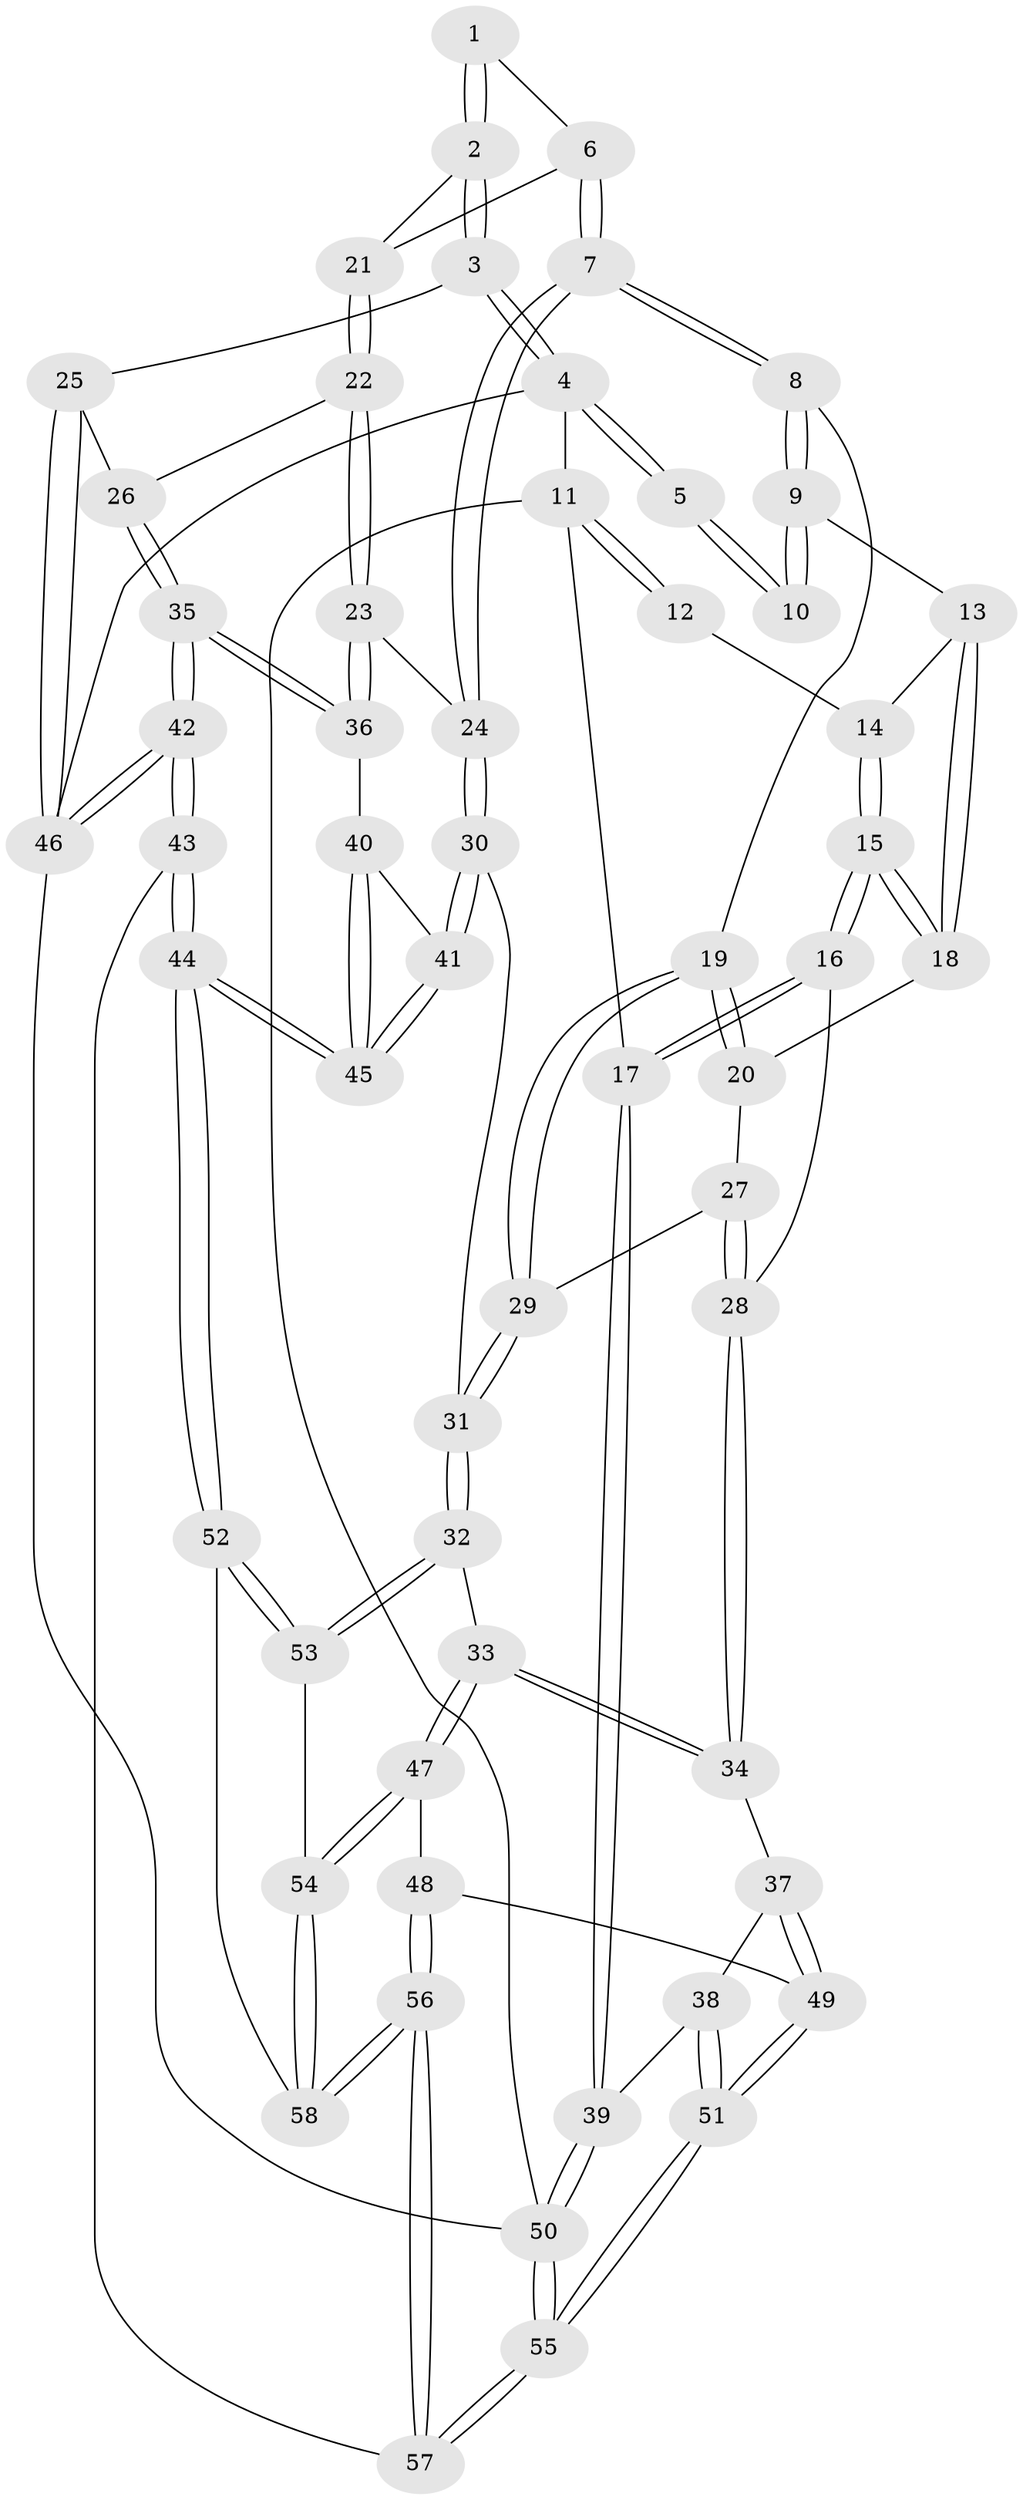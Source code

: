 // Generated by graph-tools (version 1.1) at 2025/38/03/09/25 02:38:39]
// undirected, 58 vertices, 142 edges
graph export_dot {
graph [start="1"]
  node [color=gray90,style=filled];
  1 [pos="+0.7534102174532826+0.00306005922231133"];
  2 [pos="+1+0.16140848911916142"];
  3 [pos="+1+0.10044783870817148"];
  4 [pos="+1+0"];
  5 [pos="+0.665537784604431+0"];
  6 [pos="+0.7807715820915854+0.24804062281202974"];
  7 [pos="+0.6954598213191563+0.31589278946299704"];
  8 [pos="+0.5828799178651954+0.29545601442570796"];
  9 [pos="+0.51098676730913+0.05122933476731214"];
  10 [pos="+0.5713068358194285+0"];
  11 [pos="+0+0"];
  12 [pos="+0.07663055007442869+0"];
  13 [pos="+0.41687475959223425+0.08002165186492663"];
  14 [pos="+0.23068036546676826+0.05486922606183763"];
  15 [pos="+0.17887812134633188+0.2969490110055355"];
  16 [pos="+0.0659651584145192+0.3711987711696366"];
  17 [pos="+0+0.41693087354866587"];
  18 [pos="+0.2608036635539784+0.2902729585987111"];
  19 [pos="+0.5586975590498316+0.31154880233954163"];
  20 [pos="+0.39006596118940173+0.316008551300719"];
  21 [pos="+1+0.20308293403114877"];
  22 [pos="+0.902327789193489+0.5041334271766365"];
  23 [pos="+0.7964047537355432+0.5053768556597784"];
  24 [pos="+0.7720268078729718+0.4806117354855614"];
  25 [pos="+1+0.5192596035178604"];
  26 [pos="+0.9766195623277754+0.5316625115332172"];
  27 [pos="+0.3703358940687663+0.4579583130445988"];
  28 [pos="+0.3056996448895453+0.5192012684560976"];
  29 [pos="+0.5011026179003493+0.4895300526504216"];
  30 [pos="+0.4904831312888994+0.6444877568551645"];
  31 [pos="+0.4827613379311699+0.6410581558259953"];
  32 [pos="+0.4278890975422256+0.6540730682965373"];
  33 [pos="+0.4269307571853731+0.6538065201210154"];
  34 [pos="+0.39490558195970454+0.6379957001865135"];
  35 [pos="+0.9365927796485858+0.707837509291088"];
  36 [pos="+0.7840286695196256+0.6216049286824896"];
  37 [pos="+0.15727535174191354+0.6763999785707596"];
  38 [pos="+0.017511605940904548+0.5881458357465672"];
  39 [pos="+0+0.4528066959592878"];
  40 [pos="+0.7797205710711921+0.6289750827050471"];
  41 [pos="+0.547452048619013+0.6959581815149943"];
  42 [pos="+1+1"];
  43 [pos="+0.7647410078161075+1"];
  44 [pos="+0.7602428365790929+1"];
  45 [pos="+0.7514298833469935+1"];
  46 [pos="+1+1"];
  47 [pos="+0.2469965382663543+0.7854958049689956"];
  48 [pos="+0.21532604069890618+0.7785003449914087"];
  49 [pos="+0.19479374308111627+0.7605232756509697"];
  50 [pos="+0+1"];
  51 [pos="+0.08356767905514756+0.892015277717285"];
  52 [pos="+0.4177240299698848+0.885527264434173"];
  53 [pos="+0.42099543220100544+0.680780185769901"];
  54 [pos="+0.3075513333716508+0.8433777996563632"];
  55 [pos="+0.029398668554769317+1"];
  56 [pos="+0.187534693287495+1"];
  57 [pos="+0.0372976007698734+1"];
  58 [pos="+0.3183471612481335+0.8918472776757008"];
  1 -- 2;
  1 -- 2;
  1 -- 6;
  2 -- 3;
  2 -- 3;
  2 -- 21;
  3 -- 4;
  3 -- 4;
  3 -- 25;
  4 -- 5;
  4 -- 5;
  4 -- 11;
  4 -- 46;
  5 -- 10;
  5 -- 10;
  6 -- 7;
  6 -- 7;
  6 -- 21;
  7 -- 8;
  7 -- 8;
  7 -- 24;
  7 -- 24;
  8 -- 9;
  8 -- 9;
  8 -- 19;
  9 -- 10;
  9 -- 10;
  9 -- 13;
  11 -- 12;
  11 -- 12;
  11 -- 17;
  11 -- 50;
  12 -- 14;
  13 -- 14;
  13 -- 18;
  13 -- 18;
  14 -- 15;
  14 -- 15;
  15 -- 16;
  15 -- 16;
  15 -- 18;
  15 -- 18;
  16 -- 17;
  16 -- 17;
  16 -- 28;
  17 -- 39;
  17 -- 39;
  18 -- 20;
  19 -- 20;
  19 -- 20;
  19 -- 29;
  19 -- 29;
  20 -- 27;
  21 -- 22;
  21 -- 22;
  22 -- 23;
  22 -- 23;
  22 -- 26;
  23 -- 24;
  23 -- 36;
  23 -- 36;
  24 -- 30;
  24 -- 30;
  25 -- 26;
  25 -- 46;
  25 -- 46;
  26 -- 35;
  26 -- 35;
  27 -- 28;
  27 -- 28;
  27 -- 29;
  28 -- 34;
  28 -- 34;
  29 -- 31;
  29 -- 31;
  30 -- 31;
  30 -- 41;
  30 -- 41;
  31 -- 32;
  31 -- 32;
  32 -- 33;
  32 -- 53;
  32 -- 53;
  33 -- 34;
  33 -- 34;
  33 -- 47;
  33 -- 47;
  34 -- 37;
  35 -- 36;
  35 -- 36;
  35 -- 42;
  35 -- 42;
  36 -- 40;
  37 -- 38;
  37 -- 49;
  37 -- 49;
  38 -- 39;
  38 -- 51;
  38 -- 51;
  39 -- 50;
  39 -- 50;
  40 -- 41;
  40 -- 45;
  40 -- 45;
  41 -- 45;
  41 -- 45;
  42 -- 43;
  42 -- 43;
  42 -- 46;
  42 -- 46;
  43 -- 44;
  43 -- 44;
  43 -- 57;
  44 -- 45;
  44 -- 45;
  44 -- 52;
  44 -- 52;
  46 -- 50;
  47 -- 48;
  47 -- 54;
  47 -- 54;
  48 -- 49;
  48 -- 56;
  48 -- 56;
  49 -- 51;
  49 -- 51;
  50 -- 55;
  50 -- 55;
  51 -- 55;
  51 -- 55;
  52 -- 53;
  52 -- 53;
  52 -- 58;
  53 -- 54;
  54 -- 58;
  54 -- 58;
  55 -- 57;
  55 -- 57;
  56 -- 57;
  56 -- 57;
  56 -- 58;
  56 -- 58;
}
